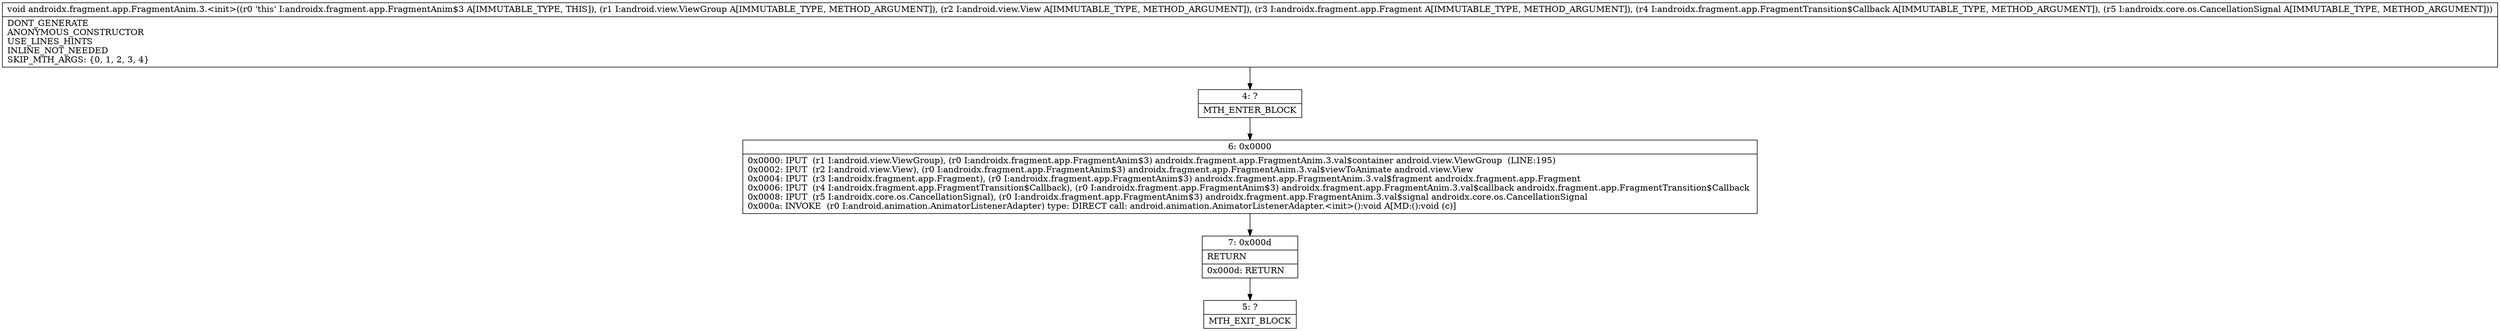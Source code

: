 digraph "CFG forandroidx.fragment.app.FragmentAnim.3.\<init\>(Landroid\/view\/ViewGroup;Landroid\/view\/View;Landroidx\/fragment\/app\/Fragment;Landroidx\/fragment\/app\/FragmentTransition$Callback;Landroidx\/core\/os\/CancellationSignal;)V" {
Node_4 [shape=record,label="{4\:\ ?|MTH_ENTER_BLOCK\l}"];
Node_6 [shape=record,label="{6\:\ 0x0000|0x0000: IPUT  (r1 I:android.view.ViewGroup), (r0 I:androidx.fragment.app.FragmentAnim$3) androidx.fragment.app.FragmentAnim.3.val$container android.view.ViewGroup  (LINE:195)\l0x0002: IPUT  (r2 I:android.view.View), (r0 I:androidx.fragment.app.FragmentAnim$3) androidx.fragment.app.FragmentAnim.3.val$viewToAnimate android.view.View \l0x0004: IPUT  (r3 I:androidx.fragment.app.Fragment), (r0 I:androidx.fragment.app.FragmentAnim$3) androidx.fragment.app.FragmentAnim.3.val$fragment androidx.fragment.app.Fragment \l0x0006: IPUT  (r4 I:androidx.fragment.app.FragmentTransition$Callback), (r0 I:androidx.fragment.app.FragmentAnim$3) androidx.fragment.app.FragmentAnim.3.val$callback androidx.fragment.app.FragmentTransition$Callback \l0x0008: IPUT  (r5 I:androidx.core.os.CancellationSignal), (r0 I:androidx.fragment.app.FragmentAnim$3) androidx.fragment.app.FragmentAnim.3.val$signal androidx.core.os.CancellationSignal \l0x000a: INVOKE  (r0 I:android.animation.AnimatorListenerAdapter) type: DIRECT call: android.animation.AnimatorListenerAdapter.\<init\>():void A[MD:():void (c)]\l}"];
Node_7 [shape=record,label="{7\:\ 0x000d|RETURN\l|0x000d: RETURN   \l}"];
Node_5 [shape=record,label="{5\:\ ?|MTH_EXIT_BLOCK\l}"];
MethodNode[shape=record,label="{void androidx.fragment.app.FragmentAnim.3.\<init\>((r0 'this' I:androidx.fragment.app.FragmentAnim$3 A[IMMUTABLE_TYPE, THIS]), (r1 I:android.view.ViewGroup A[IMMUTABLE_TYPE, METHOD_ARGUMENT]), (r2 I:android.view.View A[IMMUTABLE_TYPE, METHOD_ARGUMENT]), (r3 I:androidx.fragment.app.Fragment A[IMMUTABLE_TYPE, METHOD_ARGUMENT]), (r4 I:androidx.fragment.app.FragmentTransition$Callback A[IMMUTABLE_TYPE, METHOD_ARGUMENT]), (r5 I:androidx.core.os.CancellationSignal A[IMMUTABLE_TYPE, METHOD_ARGUMENT]))  | DONT_GENERATE\lANONYMOUS_CONSTRUCTOR\lUSE_LINES_HINTS\lINLINE_NOT_NEEDED\lSKIP_MTH_ARGS: \{0, 1, 2, 3, 4\}\l}"];
MethodNode -> Node_4;Node_4 -> Node_6;
Node_6 -> Node_7;
Node_7 -> Node_5;
}

